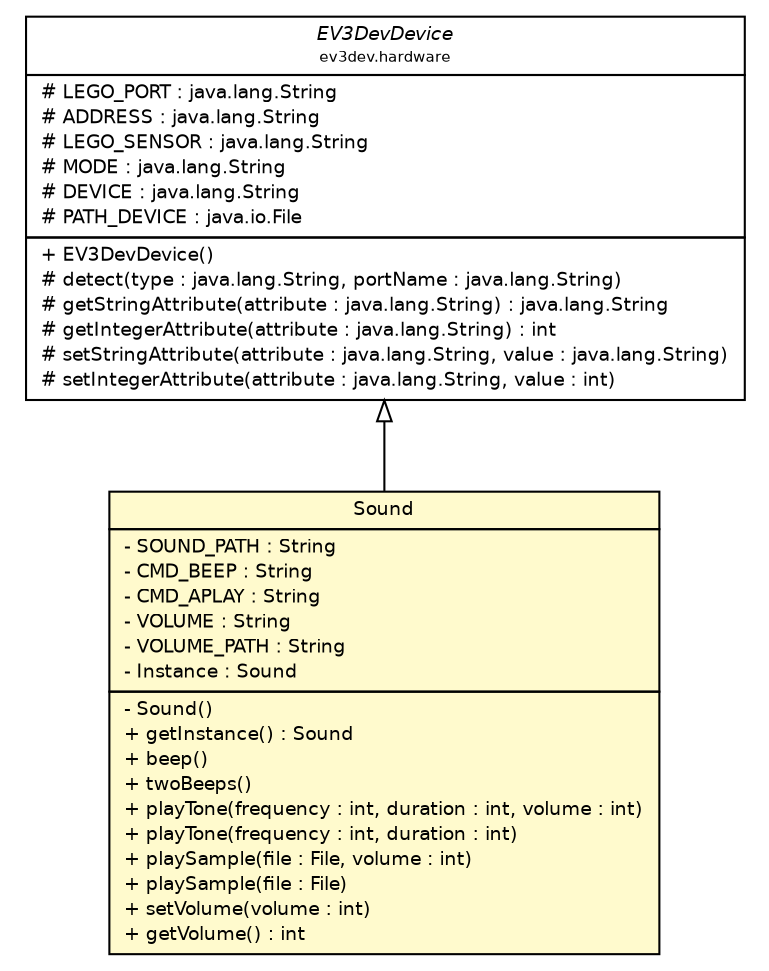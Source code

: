 #!/usr/local/bin/dot
#
# Class diagram 
# Generated by UMLGraph version R5_6-24-gf6e263 (http://www.umlgraph.org/)
#

digraph G {
	edge [fontname="Helvetica",fontsize=10,labelfontname="Helvetica",labelfontsize=10];
	node [fontname="Helvetica",fontsize=10,shape=plaintext];
	nodesep=0.25;
	ranksep=0.5;
	// ev3dev.actuators.Sound
	c1681 [label=<<table title="ev3dev.actuators.Sound" border="0" cellborder="1" cellspacing="0" cellpadding="2" port="p" bgcolor="lemonChiffon" href="./Sound.html">
		<tr><td><table border="0" cellspacing="0" cellpadding="1">
<tr><td align="center" balign="center"> Sound </td></tr>
		</table></td></tr>
		<tr><td><table border="0" cellspacing="0" cellpadding="1">
<tr><td align="left" balign="left"> - SOUND_PATH : String </td></tr>
<tr><td align="left" balign="left"> - CMD_BEEP : String </td></tr>
<tr><td align="left" balign="left"> - CMD_APLAY : String </td></tr>
<tr><td align="left" balign="left"> - VOLUME : String </td></tr>
<tr><td align="left" balign="left"> - VOLUME_PATH : String </td></tr>
<tr><td align="left" balign="left"> - Instance : Sound </td></tr>
		</table></td></tr>
		<tr><td><table border="0" cellspacing="0" cellpadding="1">
<tr><td align="left" balign="left"> - Sound() </td></tr>
<tr><td align="left" balign="left"> + getInstance() : Sound </td></tr>
<tr><td align="left" balign="left"> + beep() </td></tr>
<tr><td align="left" balign="left"> + twoBeeps() </td></tr>
<tr><td align="left" balign="left"> + playTone(frequency : int, duration : int, volume : int) </td></tr>
<tr><td align="left" balign="left"> + playTone(frequency : int, duration : int) </td></tr>
<tr><td align="left" balign="left"> + playSample(file : File, volume : int) </td></tr>
<tr><td align="left" balign="left"> + playSample(file : File) </td></tr>
<tr><td align="left" balign="left"> + setVolume(volume : int) </td></tr>
<tr><td align="left" balign="left"> + getVolume() : int </td></tr>
		</table></td></tr>
		</table>>, URL="./Sound.html", fontname="Helvetica", fontcolor="black", fontsize=9.0];
	// ev3dev.hardware.EV3DevDevice
	c1688 [label=<<table title="ev3dev.hardware.EV3DevDevice" border="0" cellborder="1" cellspacing="0" cellpadding="2" port="p" href="../hardware/EV3DevDevice.html">
		<tr><td><table border="0" cellspacing="0" cellpadding="1">
<tr><td align="center" balign="center"><font face="Helvetica-Oblique"> EV3DevDevice </font></td></tr>
<tr><td align="center" balign="center"><font point-size="7.0"> ev3dev.hardware </font></td></tr>
		</table></td></tr>
		<tr><td><table border="0" cellspacing="0" cellpadding="1">
<tr><td align="left" balign="left"> # LEGO_PORT : java.lang.String </td></tr>
<tr><td align="left" balign="left"> # ADDRESS : java.lang.String </td></tr>
<tr><td align="left" balign="left"> # LEGO_SENSOR : java.lang.String </td></tr>
<tr><td align="left" balign="left"> # MODE : java.lang.String </td></tr>
<tr><td align="left" balign="left"> # DEVICE : java.lang.String </td></tr>
<tr><td align="left" balign="left"> # PATH_DEVICE : java.io.File </td></tr>
		</table></td></tr>
		<tr><td><table border="0" cellspacing="0" cellpadding="1">
<tr><td align="left" balign="left"> + EV3DevDevice() </td></tr>
<tr><td align="left" balign="left"> # detect(type : java.lang.String, portName : java.lang.String) </td></tr>
<tr><td align="left" balign="left"> # getStringAttribute(attribute : java.lang.String) : java.lang.String </td></tr>
<tr><td align="left" balign="left"> # getIntegerAttribute(attribute : java.lang.String) : int </td></tr>
<tr><td align="left" balign="left"> # setStringAttribute(attribute : java.lang.String, value : java.lang.String) </td></tr>
<tr><td align="left" balign="left"> # setIntegerAttribute(attribute : java.lang.String, value : int) </td></tr>
		</table></td></tr>
		</table>>, URL="../hardware/EV3DevDevice.html", fontname="Helvetica", fontcolor="black", fontsize=9.0];
	//ev3dev.actuators.Sound extends ev3dev.hardware.EV3DevDevice
	c1688:p -> c1681:p [dir=back,arrowtail=empty];
}

